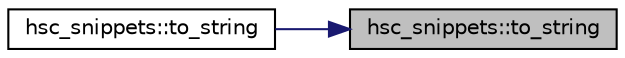 digraph "hsc_snippets::to_string"
{
 // INTERACTIVE_SVG=YES
 // LATEX_PDF_SIZE
  edge [fontname="Helvetica",fontsize="10",labelfontname="Helvetica",labelfontsize="10"];
  node [fontname="Helvetica",fontsize="10",shape=record];
  rankdir="RL";
  Node1 [label="hsc_snippets::to_string",height=0.2,width=0.4,color="black", fillcolor="grey75", style="filled", fontcolor="black",tooltip=" "];
  Node1 -> Node2 [dir="back",color="midnightblue",fontsize="10",style="solid",fontname="Helvetica"];
  Node2 [label="hsc_snippets::to_string",height=0.2,width=0.4,color="black", fillcolor="white", style="filled",URL="$namespacehsc__snippets.html#a4e59e0f34998f66297969f24854dbadb",tooltip=" "];
}
